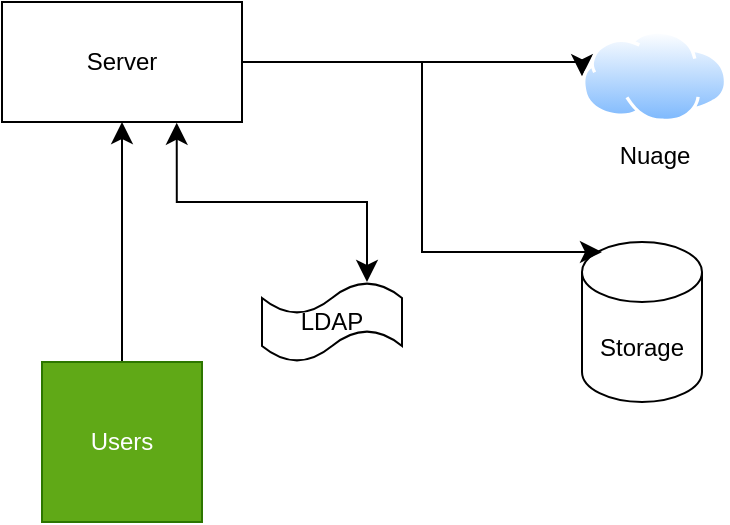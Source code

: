 <mxfile version="24.2.5" type="device">
  <diagram name="Page-1" id="g3u1eu2gHI61EVrzrY5Z">
    <mxGraphModel dx="802" dy="469" grid="1" gridSize="10" guides="1" tooltips="1" connect="1" arrows="1" fold="1" page="1" pageScale="1" pageWidth="850" pageHeight="1100" math="0" shadow="0">
      <root>
        <mxCell id="0" />
        <mxCell id="1" parent="0" />
        <mxCell id="xaEKplCH4U4bO9Iu-ZGm-2" value="Server" style="rounded=0;whiteSpace=wrap;html=1;" parent="1" vertex="1">
          <mxGeometry x="390" y="560" width="120" height="60" as="geometry" />
        </mxCell>
        <mxCell id="xaEKplCH4U4bO9Iu-ZGm-4" value="LDAP" style="shape=tape;whiteSpace=wrap;html=1;" parent="1" vertex="1">
          <mxGeometry x="520" y="700" width="70" height="40" as="geometry" />
        </mxCell>
        <mxCell id="xaEKplCH4U4bO9Iu-ZGm-5" value="Storage" style="shape=cylinder3;whiteSpace=wrap;html=1;boundedLbl=1;backgroundOutline=1;size=15;" parent="1" vertex="1">
          <mxGeometry x="680" y="680" width="60" height="80" as="geometry" />
        </mxCell>
        <mxCell id="xaEKplCH4U4bO9Iu-ZGm-6" value="" style="edgeStyle=segmentEdgeStyle;endArrow=classic;html=1;curved=0;rounded=0;endSize=8;startSize=8;exitX=0.5;exitY=0;exitDx=0;exitDy=0;" parent="1" source="xaEKplCH4U4bO9Iu-ZGm-7" edge="1">
          <mxGeometry width="50" height="50" relative="1" as="geometry">
            <mxPoint x="465" y="730" as="sourcePoint" />
            <mxPoint x="450" y="620" as="targetPoint" />
          </mxGeometry>
        </mxCell>
        <mxCell id="xaEKplCH4U4bO9Iu-ZGm-7" value="Users" style="whiteSpace=wrap;html=1;aspect=fixed;fillColor=#60a917;fontColor=#ffffff;strokeColor=#2D7600;" parent="1" vertex="1">
          <mxGeometry x="410" y="740" width="80" height="80" as="geometry" />
        </mxCell>
        <mxCell id="xaEKplCH4U4bO9Iu-ZGm-8" value="" style="edgeStyle=segmentEdgeStyle;endArrow=classic;html=1;curved=0;rounded=0;endSize=8;startSize=8;exitX=1;exitY=0.5;exitDx=0;exitDy=0;entryX=0;entryY=0.5;entryDx=0;entryDy=0;" parent="1" source="xaEKplCH4U4bO9Iu-ZGm-2" target="xaEKplCH4U4bO9Iu-ZGm-11" edge="1">
          <mxGeometry width="50" height="50" relative="1" as="geometry">
            <mxPoint x="640" y="690" as="sourcePoint" />
            <mxPoint x="661.5" y="584.48" as="targetPoint" />
          </mxGeometry>
        </mxCell>
        <mxCell id="xaEKplCH4U4bO9Iu-ZGm-10" value="" style="edgeStyle=segmentEdgeStyle;endArrow=classic;html=1;curved=0;rounded=0;endSize=8;startSize=8;exitX=0.728;exitY=1.006;exitDx=0;exitDy=0;exitPerimeter=0;entryX=0.75;entryY=0;entryDx=0;entryDy=0;entryPerimeter=0;startArrow=classic;startFill=1;" parent="1" source="xaEKplCH4U4bO9Iu-ZGm-2" target="xaEKplCH4U4bO9Iu-ZGm-4" edge="1">
          <mxGeometry width="50" height="50" relative="1" as="geometry">
            <mxPoint x="640" y="690" as="sourcePoint" />
            <mxPoint x="690" y="640" as="targetPoint" />
            <Array as="points">
              <mxPoint x="477" y="660" />
              <mxPoint x="573" y="660" />
            </Array>
          </mxGeometry>
        </mxCell>
        <mxCell id="xaEKplCH4U4bO9Iu-ZGm-11" value="Nuage" style="image;aspect=fixed;perimeter=ellipsePerimeter;html=1;align=center;shadow=0;dashed=0;spacingTop=3;image=img/lib/active_directory/internet_cloud.svg;" parent="1" vertex="1">
          <mxGeometry x="680" y="574.25" width="72.62" height="45.75" as="geometry" />
        </mxCell>
        <mxCell id="xaEKplCH4U4bO9Iu-ZGm-12" value="" style="edgeStyle=segmentEdgeStyle;endArrow=classic;html=1;curved=0;rounded=0;endSize=8;startSize=8;exitX=1;exitY=0.5;exitDx=0;exitDy=0;entryX=0;entryY=0;entryDx=0;entryDy=15;entryPerimeter=0;" parent="1" source="xaEKplCH4U4bO9Iu-ZGm-2" edge="1">
          <mxGeometry width="50" height="50" relative="1" as="geometry">
            <mxPoint x="520" y="580" as="sourcePoint" />
            <mxPoint x="690" y="685" as="targetPoint" />
            <Array as="points">
              <mxPoint x="600" y="590" />
              <mxPoint x="600" y="685" />
            </Array>
          </mxGeometry>
        </mxCell>
      </root>
    </mxGraphModel>
  </diagram>
</mxfile>
